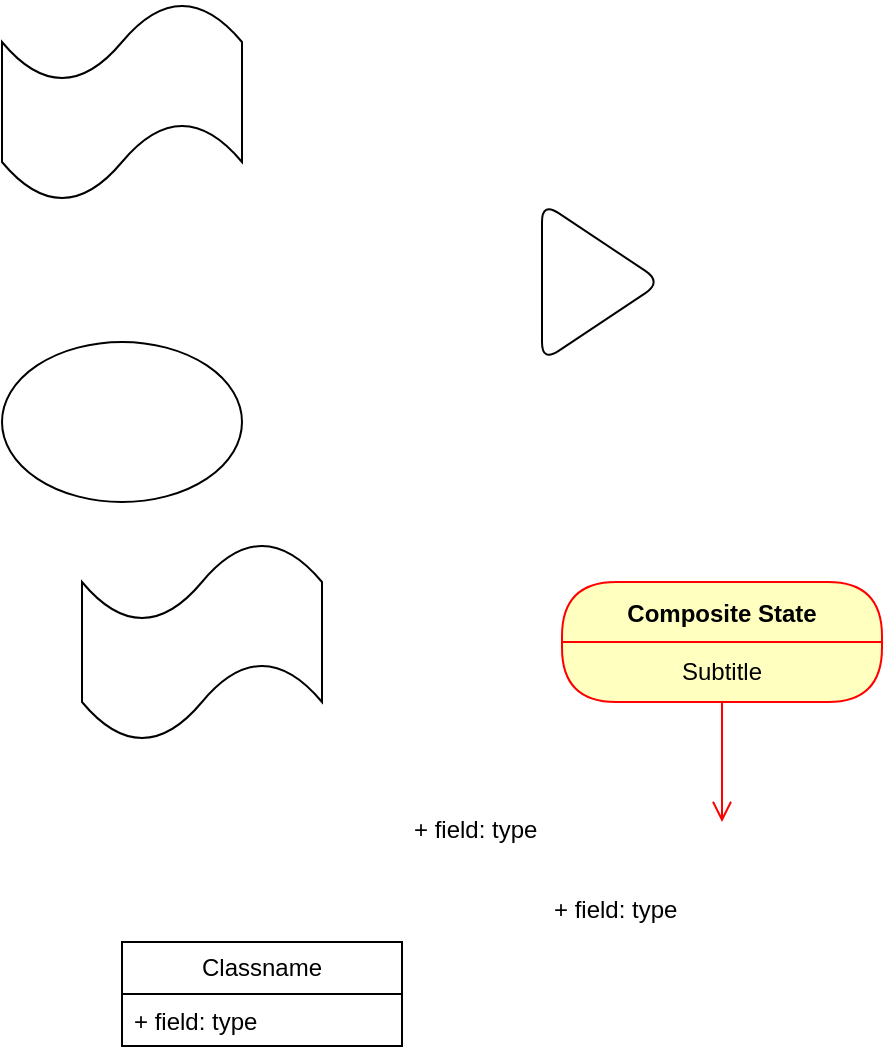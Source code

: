 <mxfile version="24.0.0" type="github" pages="4">
  <diagram name="第 1 页" id="fa-3q2Gf4m9kdTYLEzLE">
    <mxGraphModel dx="1379" dy="778" grid="1" gridSize="10" guides="1" tooltips="1" connect="1" arrows="1" fold="1" page="1" pageScale="1" pageWidth="827" pageHeight="1169" math="0" shadow="0">
      <root>
        <mxCell id="0" />
        <mxCell id="1" parent="0" />
        <mxCell id="uiEyl82gCQ6b9BCn94ub-1" value="" style="ellipse;whiteSpace=wrap;html=1;rounded=1;" parent="1" vertex="1">
          <mxGeometry x="50" y="220" width="120" height="80" as="geometry" />
        </mxCell>
        <mxCell id="uiEyl82gCQ6b9BCn94ub-2" value="" style="shape=tape;whiteSpace=wrap;html=1;rounded=1;" parent="1" vertex="1">
          <mxGeometry x="90" y="320" width="120" height="100" as="geometry" />
        </mxCell>
        <mxCell id="uiEyl82gCQ6b9BCn94ub-3" value="" style="shape=tape;whiteSpace=wrap;html=1;rounded=1;" parent="1" vertex="1">
          <mxGeometry x="50" y="50" width="120" height="100" as="geometry" />
        </mxCell>
        <mxCell id="RmqyWX5rpAeqcacJyCzH-1" value="" style="triangle;whiteSpace=wrap;html=1;rounded=1;" parent="1" vertex="1">
          <mxGeometry x="320" y="150" width="60" height="80" as="geometry" />
        </mxCell>
        <mxCell id="NYofc0p8dbMVUTR-I5TO-1" value="Composite State" style="swimlane;fontStyle=1;align=center;verticalAlign=middle;childLayout=stackLayout;horizontal=1;startSize=30;horizontalStack=0;resizeParent=0;resizeLast=1;container=0;fontColor=#000000;collapsible=0;rounded=1;arcSize=30;strokeColor=#ff0000;fillColor=#ffffc0;swimlaneFillColor=#ffffc0;dropTarget=0;" vertex="1" parent="1">
          <mxGeometry x="330" y="340" width="160" height="60" as="geometry" />
        </mxCell>
        <mxCell id="NYofc0p8dbMVUTR-I5TO-2" value="Subtitle" style="text;html=1;strokeColor=none;fillColor=none;align=center;verticalAlign=middle;spacingLeft=4;spacingRight=4;whiteSpace=wrap;overflow=hidden;rotatable=0;fontColor=#000000;" vertex="1" parent="NYofc0p8dbMVUTR-I5TO-1">
          <mxGeometry y="30" width="160" height="30" as="geometry" />
        </mxCell>
        <mxCell id="NYofc0p8dbMVUTR-I5TO-3" value="" style="edgeStyle=orthogonalEdgeStyle;html=1;verticalAlign=bottom;endArrow=open;endSize=8;strokeColor=#ff0000;rounded=0;" edge="1" source="NYofc0p8dbMVUTR-I5TO-1" parent="1">
          <mxGeometry relative="1" as="geometry">
            <mxPoint x="410" y="460" as="targetPoint" />
          </mxGeometry>
        </mxCell>
        <mxCell id="NYofc0p8dbMVUTR-I5TO-4" value="Classname" style="swimlane;fontStyle=0;childLayout=stackLayout;horizontal=1;startSize=26;fillColor=none;horizontalStack=0;resizeParent=1;resizeParentMax=0;resizeLast=0;collapsible=1;marginBottom=0;whiteSpace=wrap;html=1;" vertex="1" parent="1">
          <mxGeometry x="110" y="520" width="140" height="52" as="geometry" />
        </mxCell>
        <mxCell id="NYofc0p8dbMVUTR-I5TO-5" value="+ field: type" style="text;strokeColor=none;fillColor=none;align=left;verticalAlign=top;spacingLeft=4;spacingRight=4;overflow=hidden;rotatable=0;points=[[0,0.5],[1,0.5]];portConstraint=eastwest;whiteSpace=wrap;html=1;" vertex="1" parent="NYofc0p8dbMVUTR-I5TO-4">
          <mxGeometry y="26" width="140" height="26" as="geometry" />
        </mxCell>
        <mxCell id="NYofc0p8dbMVUTR-I5TO-7" value="+ field: type" style="text;strokeColor=none;fillColor=none;align=left;verticalAlign=top;spacingLeft=4;spacingRight=4;overflow=hidden;rotatable=0;points=[[0,0.5],[1,0.5]];portConstraint=eastwest;whiteSpace=wrap;html=1;" vertex="1" parent="1">
          <mxGeometry x="320" y="490" width="140" height="26" as="geometry" />
        </mxCell>
        <mxCell id="NYofc0p8dbMVUTR-I5TO-6" value="+ field: type" style="text;strokeColor=none;fillColor=none;align=left;verticalAlign=top;spacingLeft=4;spacingRight=4;overflow=hidden;rotatable=0;points=[[0,0.5],[1,0.5]];portConstraint=eastwest;whiteSpace=wrap;html=1;" vertex="1" parent="1">
          <mxGeometry x="250" y="450" width="140" height="26" as="geometry" />
        </mxCell>
      </root>
    </mxGraphModel>
  </diagram>
  <diagram id="stm5yxQ7RFSAP8Nq_Bd9" name="第 2 页">
    <mxGraphModel dx="1393" dy="792" grid="1" gridSize="10" guides="1" tooltips="1" connect="1" arrows="1" fold="1" page="1" pageScale="1" pageWidth="827" pageHeight="1169" math="0" shadow="0">
      <root>
        <mxCell id="0" />
        <mxCell id="1" parent="0" />
      </root>
    </mxGraphModel>
  </diagram>
  <diagram id="OoDJhvEZbpf5ofhwRqpD" name="第 3 页">
    <mxGraphModel dx="1393" dy="792" grid="1" gridSize="10" guides="1" tooltips="1" connect="1" arrows="1" fold="1" page="1" pageScale="1" pageWidth="827" pageHeight="1169" math="0" shadow="0">
      <root>
        <mxCell id="0" />
        <mxCell id="1" parent="0" />
      </root>
    </mxGraphModel>
  </diagram>
  <diagram id="wMYvTCYqZKAN_NQ9in04" name="第 4 页">
    <mxGraphModel dx="1393" dy="792" grid="1" gridSize="10" guides="1" tooltips="1" connect="1" arrows="1" fold="1" page="1" pageScale="1" pageWidth="827" pageHeight="1169" math="0" shadow="0">
      <root>
        <mxCell id="0" />
        <mxCell id="1" parent="0" />
      </root>
    </mxGraphModel>
  </diagram>
</mxfile>
